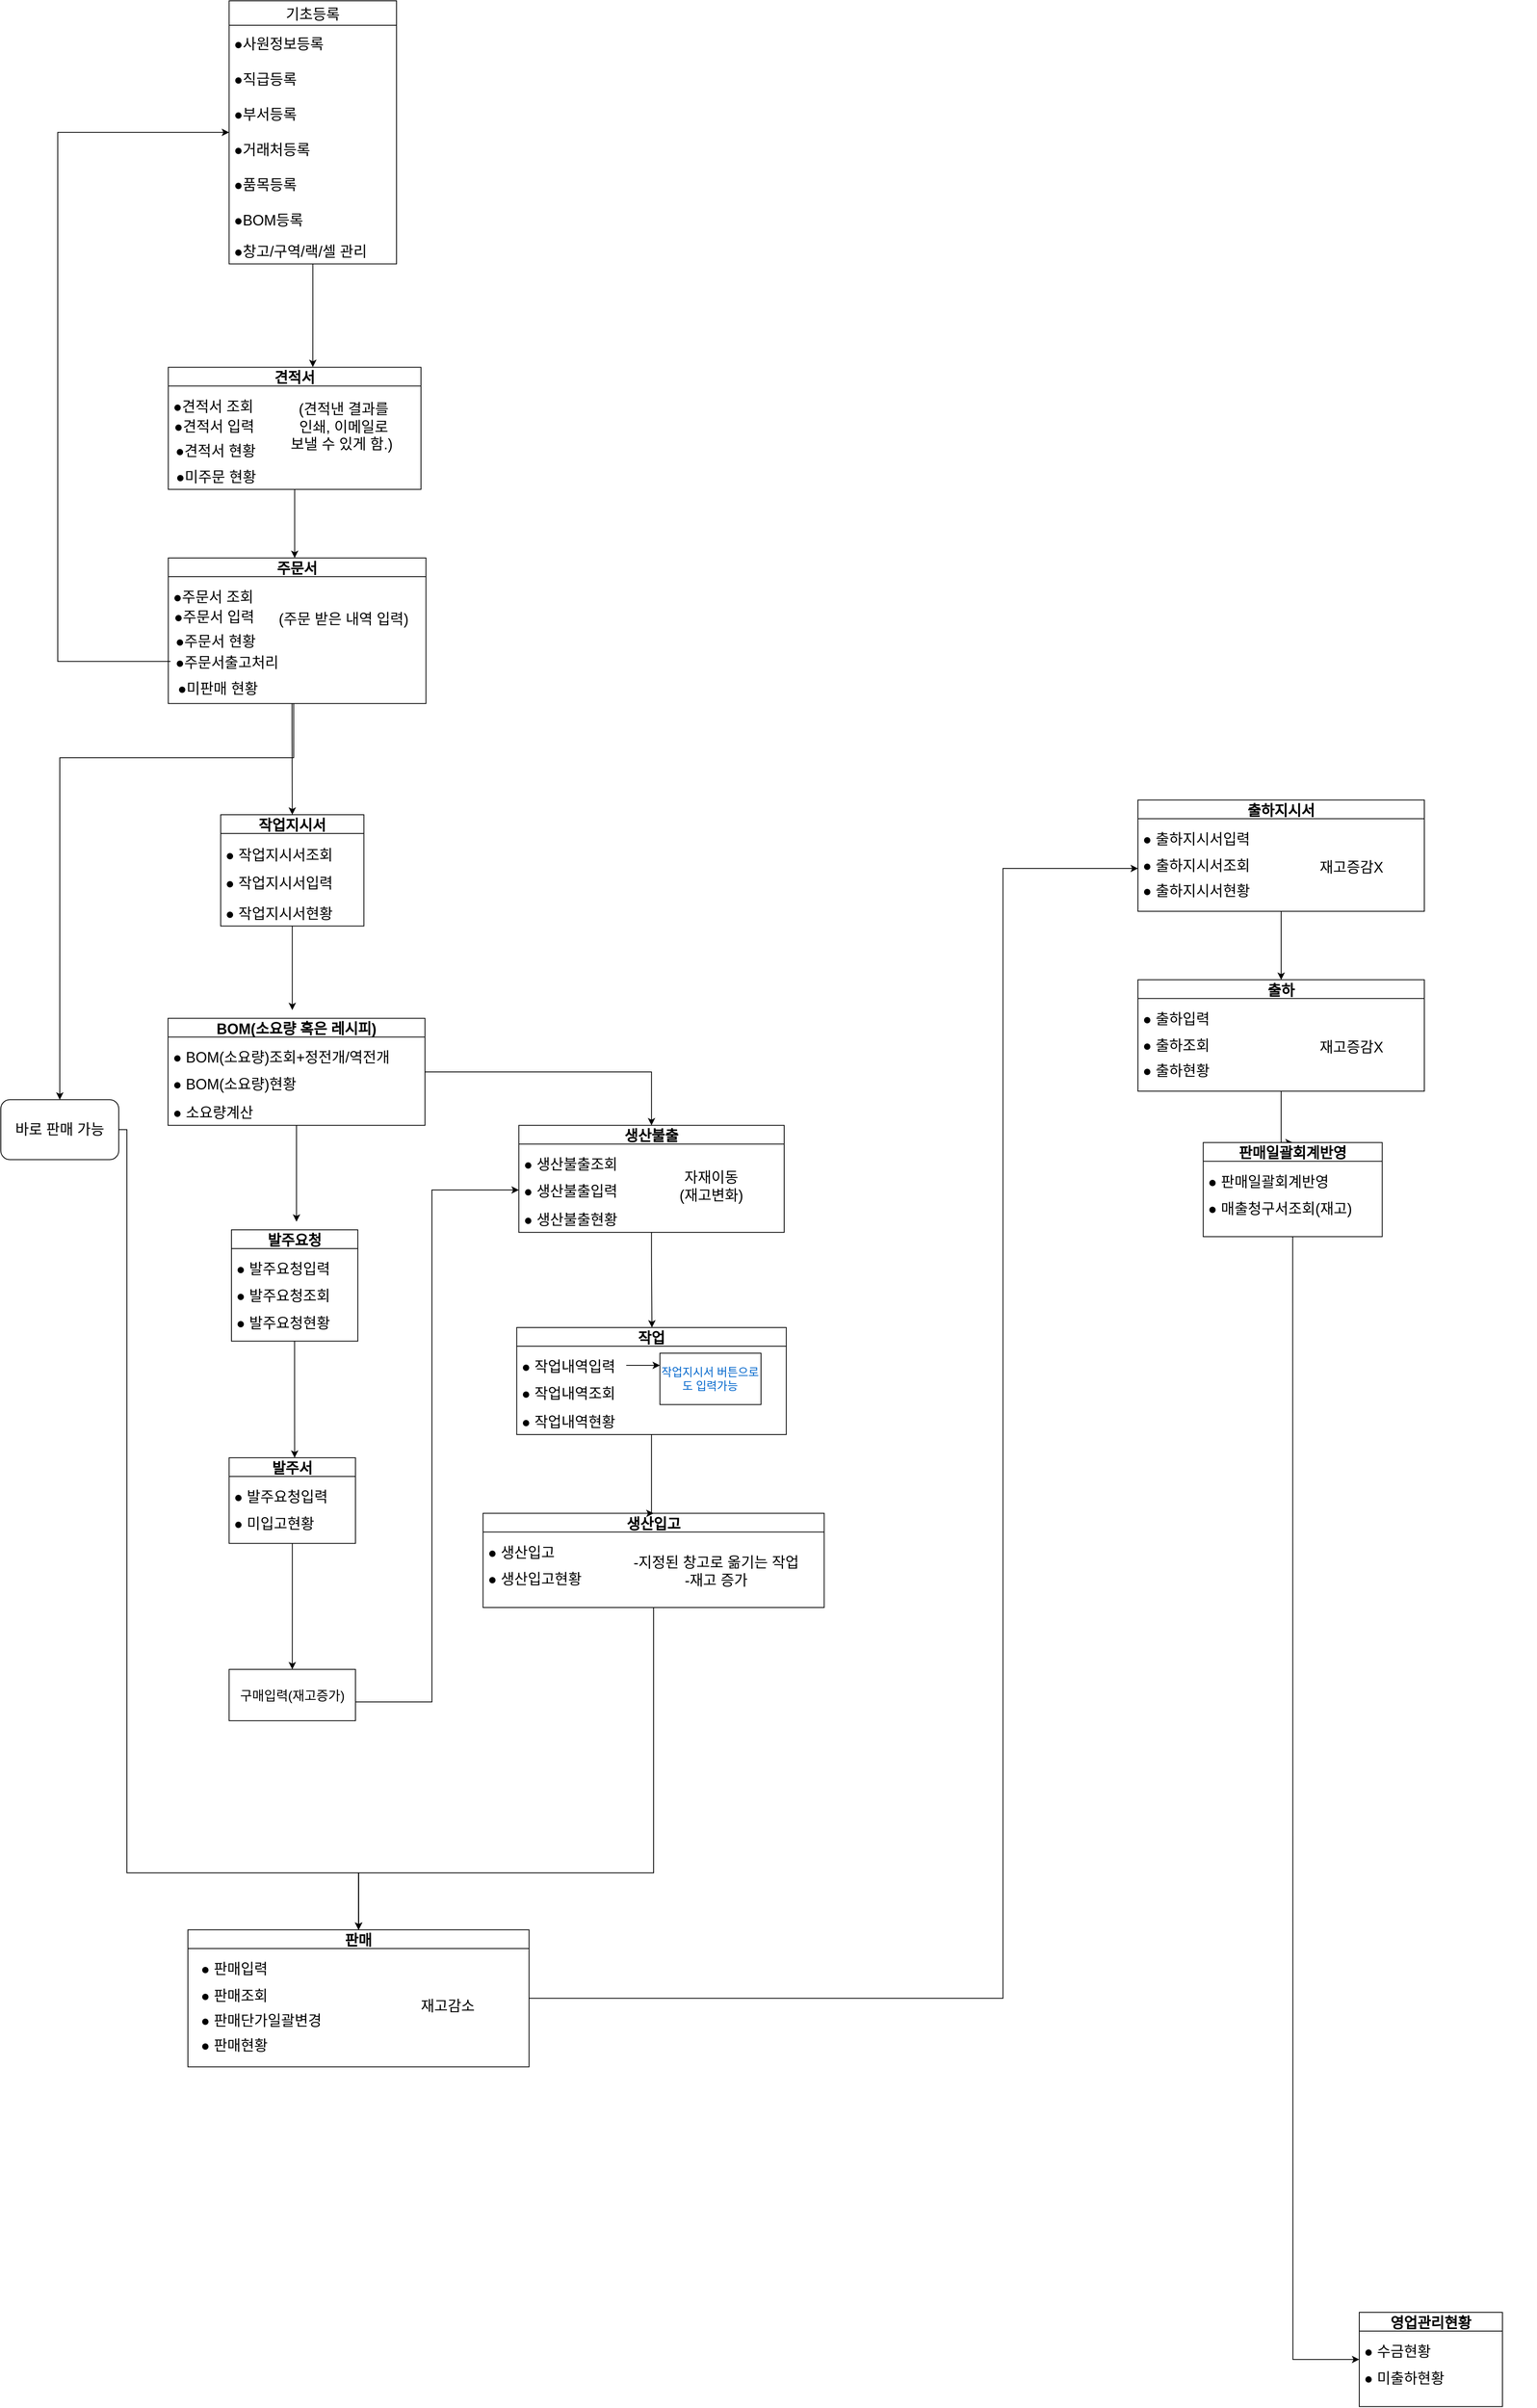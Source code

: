 <mxfile version="20.5.1" type="github">
  <diagram id="5_RhCOcCfbxicBXYQ8nO" name="페이지-1">
    <mxGraphModel dx="2016" dy="1030" grid="1" gridSize="10" guides="1" tooltips="1" connect="1" arrows="1" fold="1" page="1" pageScale="1" pageWidth="2339" pageHeight="3300" math="0" shadow="0">
      <root>
        <mxCell id="0" />
        <mxCell id="1" parent="0" />
        <mxCell id="AHGagjkNis5RdBJJzDHv-19" style="edgeStyle=orthogonalEdgeStyle;rounded=0;orthogonalLoop=1;jettySize=auto;html=1;entryX=0.5;entryY=0;entryDx=0;entryDy=0;" parent="1" source="I3NriYUVfdR380MBN8Mq-42" target="I3NriYUVfdR380MBN8Mq-81" edge="1">
          <mxGeometry relative="1" as="geometry">
            <Array as="points">
              <mxPoint x="668" y="930" />
              <mxPoint x="668" y="930" />
            </Array>
          </mxGeometry>
        </mxCell>
        <mxCell id="I3NriYUVfdR380MBN8Mq-48" value="" style="edgeStyle=orthogonalEdgeStyle;rounded=0;orthogonalLoop=1;jettySize=auto;html=1;fontSize=18;" parent="1" source="I3NriYUVfdR380MBN8Mq-29" target="I3NriYUVfdR380MBN8Mq-42" edge="1">
          <mxGeometry relative="1" as="geometry">
            <Array as="points">
              <mxPoint x="671.211" y="682.917" />
              <mxPoint x="671.211" y="682.917" />
            </Array>
          </mxGeometry>
        </mxCell>
        <mxCell id="I3NriYUVfdR380MBN8Mq-53" value="바로 판매 가능" style="rounded=1;whiteSpace=wrap;html=1;fontSize=18;container=0;" parent="1" vertex="1">
          <mxGeometry x="310" y="1380.104" width="144.97" height="73.646" as="geometry" />
        </mxCell>
        <mxCell id="I3NriYUVfdR380MBN8Mq-52" style="edgeStyle=orthogonalEdgeStyle;rounded=0;orthogonalLoop=1;jettySize=auto;html=1;fontSize=18;entryX=0.5;entryY=0;entryDx=0;entryDy=0;" parent="1" source="I3NriYUVfdR380MBN8Mq-42" target="I3NriYUVfdR380MBN8Mq-53" edge="1">
          <mxGeometry relative="1" as="geometry">
            <mxPoint x="486.036" y="1380.104" as="targetPoint" />
            <Array as="points">
              <mxPoint x="670" y="960" />
              <mxPoint x="383" y="960" />
            </Array>
          </mxGeometry>
        </mxCell>
        <mxCell id="AHGagjkNis5RdBJJzDHv-16" style="edgeStyle=orthogonalEdgeStyle;rounded=0;orthogonalLoop=1;jettySize=auto;html=1;entryX=0;entryY=0.5;entryDx=0;entryDy=0;" parent="1" source="I3NriYUVfdR380MBN8Mq-77" target="I3NriYUVfdR380MBN8Mq-95" edge="1">
          <mxGeometry relative="1" as="geometry">
            <Array as="points">
              <mxPoint x="840" y="2120" />
              <mxPoint x="840" y="1491" />
            </Array>
          </mxGeometry>
        </mxCell>
        <mxCell id="I3NriYUVfdR380MBN8Mq-77" value="&lt;span style=&quot;font-weight: normal;&quot;&gt;&lt;font style=&quot;font-size: 16px;&quot;&gt;구매입력(재고증가)&lt;/font&gt;&lt;/span&gt;" style="whiteSpace=wrap;html=1;fontSize=18;fontStyle=1;startSize=23;container=0;" parent="1" vertex="1">
          <mxGeometry x="590.658" y="2079.997" width="155.325" height="63.125" as="geometry" />
        </mxCell>
        <mxCell id="I3NriYUVfdR380MBN8Mq-165" style="edgeStyle=orthogonalEdgeStyle;rounded=0;orthogonalLoop=1;jettySize=auto;html=1;entryX=0.5;entryY=0;entryDx=0;entryDy=0;fontSize=14;fontColor=#0066CC;" parent="1" source="I3NriYUVfdR380MBN8Mq-67" target="I3NriYUVfdR380MBN8Mq-77" edge="1">
          <mxGeometry relative="1" as="geometry" />
        </mxCell>
        <mxCell id="AHGagjkNis5RdBJJzDHv-21" style="edgeStyle=orthogonalEdgeStyle;rounded=0;orthogonalLoop=1;jettySize=auto;html=1;" parent="1" source="I3NriYUVfdR380MBN8Mq-81" edge="1">
          <mxGeometry relative="1" as="geometry">
            <mxPoint x="668.325" y="1270" as="targetPoint" />
          </mxGeometry>
        </mxCell>
        <mxCell id="I3NriYUVfdR380MBN8Mq-81" value="작업지시서" style="swimlane;fontSize=18;container=0;" parent="1" vertex="1">
          <mxGeometry x="580.308" y="1030.001" width="176.036" height="136.771" as="geometry" />
        </mxCell>
        <mxCell id="I3NriYUVfdR380MBN8Mq-82" value="● 작업지시서조회" style="text;strokeColor=none;fillColor=none;align=left;verticalAlign=middle;spacingLeft=4;spacingRight=4;overflow=hidden;points=[[0,0.5],[1,0.5]];portConstraint=eastwest;rotatable=0;fontSize=18;container=0;" parent="I3NriYUVfdR380MBN8Mq-81" vertex="1">
          <mxGeometry y="31.562" width="165.68" height="33.099" as="geometry" />
        </mxCell>
        <mxCell id="I3NriYUVfdR380MBN8Mq-90" value="● 작업지시서입력" style="text;strokeColor=none;fillColor=none;align=left;verticalAlign=middle;spacingLeft=4;spacingRight=4;overflow=hidden;points=[[0,0.5],[1,0.5]];portConstraint=eastwest;rotatable=0;fontSize=18;container=0;" parent="I3NriYUVfdR380MBN8Mq-81" vertex="1">
          <mxGeometry y="67.028" width="165.68" height="30.637" as="geometry" />
        </mxCell>
        <mxCell id="I3NriYUVfdR380MBN8Mq-91" value="● 작업지시서현황" style="text;strokeColor=none;fillColor=none;align=left;verticalAlign=middle;spacingLeft=4;spacingRight=4;overflow=hidden;points=[[0,0.5],[1,0.5]];portConstraint=eastwest;rotatable=0;fontSize=18;container=0;" parent="I3NriYUVfdR380MBN8Mq-81" vertex="1">
          <mxGeometry y="103.672" width="165.68" height="33.099" as="geometry" />
        </mxCell>
        <mxCell id="I3NriYUVfdR380MBN8Mq-109" value="" style="edgeStyle=orthogonalEdgeStyle;rounded=0;orthogonalLoop=1;jettySize=auto;html=1;fontSize=14;fontColor=#0066CC;" parent="1" source="I3NriYUVfdR380MBN8Mq-93" target="I3NriYUVfdR380MBN8Mq-104" edge="1">
          <mxGeometry relative="1" as="geometry">
            <Array as="points">
              <mxPoint x="1110.444" y="1580" />
              <mxPoint x="1110.444" y="1580" />
            </Array>
          </mxGeometry>
        </mxCell>
        <mxCell id="I3NriYUVfdR380MBN8Mq-131" style="edgeStyle=orthogonalEdgeStyle;rounded=0;orthogonalLoop=1;jettySize=auto;html=1;exitX=1;exitY=0.5;exitDx=0;exitDy=0;entryX=0.5;entryY=0;entryDx=0;entryDy=0;fontSize=14;fontColor=#0066CC;" parent="1" source="I3NriYUVfdR380MBN8Mq-53" target="I3NriYUVfdR380MBN8Mq-124" edge="1">
          <mxGeometry relative="1" as="geometry">
            <Array as="points">
              <mxPoint x="465" y="1417" />
              <mxPoint x="465" y="2330" />
              <mxPoint x="750" y="2330" />
            </Array>
          </mxGeometry>
        </mxCell>
        <mxCell id="I3NriYUVfdR380MBN8Mq-128" value="" style="edgeStyle=orthogonalEdgeStyle;rounded=0;orthogonalLoop=1;jettySize=auto;html=1;fontSize=14;fontColor=#0066CC;" parent="1" source="I3NriYUVfdR380MBN8Mq-113" target="I3NriYUVfdR380MBN8Mq-124" edge="1">
          <mxGeometry relative="1" as="geometry">
            <Array as="points">
              <mxPoint x="1113" y="2330" />
              <mxPoint x="750" y="2330" />
            </Array>
          </mxGeometry>
        </mxCell>
        <mxCell id="I3NriYUVfdR380MBN8Mq-146" value="" style="edgeStyle=orthogonalEdgeStyle;rounded=0;orthogonalLoop=1;jettySize=auto;html=1;fontSize=14;fontColor=#0066CC;" parent="1" source="I3NriYUVfdR380MBN8Mq-124" target="I3NriYUVfdR380MBN8Mq-140" edge="1">
          <mxGeometry relative="1" as="geometry">
            <Array as="points">
              <mxPoint x="1542" y="2484" />
              <mxPoint x="1542" y="1096" />
            </Array>
          </mxGeometry>
        </mxCell>
        <mxCell id="I3NriYUVfdR380MBN8Mq-153" value="" style="edgeStyle=orthogonalEdgeStyle;rounded=0;orthogonalLoop=1;jettySize=auto;html=1;fontSize=14;fontColor=#0066CC;" parent="1" source="I3NriYUVfdR380MBN8Mq-140" target="I3NriYUVfdR380MBN8Mq-148" edge="1">
          <mxGeometry relative="1" as="geometry" />
        </mxCell>
        <mxCell id="I3NriYUVfdR380MBN8Mq-158" style="edgeStyle=orthogonalEdgeStyle;rounded=0;orthogonalLoop=1;jettySize=auto;html=1;entryX=0.5;entryY=0;entryDx=0;entryDy=0;fontSize=14;fontColor=#0066CC;" parent="1" source="I3NriYUVfdR380MBN8Mq-148" target="I3NriYUVfdR380MBN8Mq-154" edge="1">
          <mxGeometry relative="1" as="geometry">
            <Array as="points">
              <mxPoint x="1883.964" y="1422.188" />
              <mxPoint x="1883.964" y="1422.188" />
            </Array>
          </mxGeometry>
        </mxCell>
        <mxCell id="I3NriYUVfdR380MBN8Mq-163" value="" style="edgeStyle=orthogonalEdgeStyle;rounded=0;orthogonalLoop=1;jettySize=auto;html=1;fontSize=14;fontColor=#0066CC;" parent="1" source="I3NriYUVfdR380MBN8Mq-154" target="I3NriYUVfdR380MBN8Mq-160" edge="1">
          <mxGeometry relative="1" as="geometry">
            <Array as="points">
              <mxPoint x="1898.462" y="1611.562" />
              <mxPoint x="1898.462" y="1611.562" />
            </Array>
          </mxGeometry>
        </mxCell>
        <mxCell id="AHGagjkNis5RdBJJzDHv-12" style="edgeStyle=orthogonalEdgeStyle;rounded=0;orthogonalLoop=1;jettySize=auto;html=1;entryX=0.5;entryY=0;entryDx=0;entryDy=0;" parent="1" source="w64U8oKM1ITEqs8KXAiG-12" target="I3NriYUVfdR380MBN8Mq-93" edge="1">
          <mxGeometry relative="1" as="geometry">
            <mxPoint x="1160" y="1350" as="targetPoint" />
          </mxGeometry>
        </mxCell>
        <mxCell id="AHGagjkNis5RdBJJzDHv-46" style="edgeStyle=orthogonalEdgeStyle;rounded=0;orthogonalLoop=1;jettySize=auto;html=1;" parent="1" source="w64U8oKM1ITEqs8KXAiG-12" edge="1">
          <mxGeometry relative="1" as="geometry">
            <mxPoint x="673.505" y="1530" as="targetPoint" />
          </mxGeometry>
        </mxCell>
        <mxCell id="w64U8oKM1ITEqs8KXAiG-12" value="BOM(소요량 혹은 레시피)" style="swimlane;fontSize=18;container=0;" parent="1" vertex="1">
          <mxGeometry x="515.591" y="1280.16" width="315.828" height="131.51" as="geometry" />
        </mxCell>
        <mxCell id="I3NriYUVfdR380MBN8Mq-162" value="● 미출하현황" style="text;strokeColor=none;fillColor=none;align=left;verticalAlign=middle;spacingLeft=4;spacingRight=4;overflow=hidden;points=[[0,0.5],[1,0.5]];portConstraint=eastwest;rotatable=0;fontSize=18;container=0;" parent="1" vertex="1">
          <mxGeometry x="1980.005" y="2933.127" width="217.456" height="33.099" as="geometry" />
        </mxCell>
        <mxCell id="w64U8oKM1ITEqs8KXAiG-13" value="● BOM(소요량)조회+정전개/역전개" style="text;strokeColor=none;fillColor=none;align=left;verticalAlign=middle;spacingLeft=4;spacingRight=4;overflow=hidden;points=[[0,0.5],[1,0.5]];portConstraint=eastwest;rotatable=0;fontSize=18;container=0;" parent="1" vertex="1">
          <mxGeometry x="515.591" y="1310.186" width="310.651" height="33.099" as="geometry" />
        </mxCell>
        <mxCell id="w64U8oKM1ITEqs8KXAiG-14" value="● BOM(소요량)현황" style="text;strokeColor=none;fillColor=none;align=left;verticalAlign=middle;spacingLeft=4;spacingRight=4;overflow=hidden;points=[[0,0.5],[1,0.5]];portConstraint=eastwest;rotatable=0;fontSize=18;container=0;" parent="1" vertex="1">
          <mxGeometry x="515.591" y="1344.21" width="289.941" height="30.637" as="geometry" />
        </mxCell>
        <mxCell id="w64U8oKM1ITEqs8KXAiG-15" value="● 소요량계산" style="text;strokeColor=none;fillColor=none;align=left;verticalAlign=middle;spacingLeft=4;spacingRight=4;overflow=hidden;points=[[0,0.5],[1,0.5]];portConstraint=eastwest;rotatable=0;fontSize=18;container=0;" parent="1" vertex="1">
          <mxGeometry x="515.591" y="1378.003" width="248.521" height="33.099" as="geometry" />
        </mxCell>
        <mxCell id="AHGagjkNis5RdBJJzDHv-22" value="" style="group" parent="1" vertex="1" connectable="0">
          <mxGeometry x="539.996" y="2399.997" width="419.379" height="168.333" as="geometry" />
        </mxCell>
        <mxCell id="I3NriYUVfdR380MBN8Mq-124" value="판매" style="swimlane;fontSize=18;startSize=23;container=0;" parent="AHGagjkNis5RdBJJzDHv-22" vertex="1">
          <mxGeometry width="419.379" height="168.333" as="geometry" />
        </mxCell>
        <mxCell id="I3NriYUVfdR380MBN8Mq-125" value="● 판매입력" style="text;strokeColor=none;fillColor=none;align=left;verticalAlign=middle;spacingLeft=4;spacingRight=4;overflow=hidden;points=[[0,0.5],[1,0.5]];portConstraint=eastwest;rotatable=0;fontSize=18;container=0;" parent="AHGagjkNis5RdBJJzDHv-22" vertex="1">
          <mxGeometry x="10" y="30.026" width="134.615" height="33.099" as="geometry" />
        </mxCell>
        <mxCell id="I3NriYUVfdR380MBN8Mq-126" value="● 판매조회" style="text;strokeColor=none;fillColor=none;align=left;verticalAlign=middle;spacingLeft=4;spacingRight=4;overflow=hidden;points=[[0,0.5],[1,0.5]];portConstraint=eastwest;rotatable=0;fontSize=18;container=0;" parent="AHGagjkNis5RdBJJzDHv-22" vertex="1">
          <mxGeometry x="10" y="64.051" width="165.68" height="30.637" as="geometry" />
        </mxCell>
        <mxCell id="I3NriYUVfdR380MBN8Mq-127" value="재고감소" style="text;html=1;align=center;verticalAlign=middle;resizable=0;points=[];autosize=1;strokeColor=none;fillColor=none;fontSize=18;container=0;" parent="AHGagjkNis5RdBJJzDHv-22" vertex="1">
          <mxGeometry x="268.875" y="73.647" width="100" height="40" as="geometry" />
        </mxCell>
        <mxCell id="I3NriYUVfdR380MBN8Mq-137" value="● 판매단가일괄변경" style="text;strokeColor=none;fillColor=none;align=left;verticalAlign=middle;spacingLeft=4;spacingRight=4;overflow=hidden;points=[[0,0.5],[1,0.5]];portConstraint=eastwest;rotatable=0;fontSize=18;container=0;" parent="AHGagjkNis5RdBJJzDHv-22" vertex="1">
          <mxGeometry x="10" y="94.688" width="176.036" height="30.637" as="geometry" />
        </mxCell>
        <mxCell id="I3NriYUVfdR380MBN8Mq-138" value="● 판매현황" style="text;strokeColor=none;fillColor=none;align=left;verticalAlign=middle;spacingLeft=4;spacingRight=4;overflow=hidden;points=[[0,0.5],[1,0.5]];portConstraint=eastwest;rotatable=0;fontSize=18;container=0;" parent="AHGagjkNis5RdBJJzDHv-22" vertex="1">
          <mxGeometry x="10" y="125.324" width="165.68" height="30.637" as="geometry" />
        </mxCell>
        <mxCell id="AHGagjkNis5RdBJJzDHv-23" value="" style="group" parent="1" vertex="1" connectable="0">
          <mxGeometry x="590.658" y="1819.997" width="155.325" height="105.208" as="geometry" />
        </mxCell>
        <mxCell id="I3NriYUVfdR380MBN8Mq-67" value="발주서" style="swimlane;fontSize=18;container=0;" parent="AHGagjkNis5RdBJJzDHv-23" vertex="1">
          <mxGeometry width="155.325" height="105.208" as="geometry" />
        </mxCell>
        <mxCell id="I3NriYUVfdR380MBN8Mq-68" value="● 발주요청입력" style="text;strokeColor=none;fillColor=none;align=left;verticalAlign=middle;spacingLeft=4;spacingRight=4;overflow=hidden;points=[[0,0.5],[1,0.5]];portConstraint=eastwest;rotatable=0;fontSize=18;container=0;" parent="AHGagjkNis5RdBJJzDHv-23" vertex="1">
          <mxGeometry y="30.026" width="144.97" height="33.099" as="geometry" />
        </mxCell>
        <mxCell id="I3NriYUVfdR380MBN8Mq-69" value="● 미입고현황" style="text;strokeColor=none;fillColor=none;align=left;verticalAlign=middle;spacingLeft=4;spacingRight=4;overflow=hidden;points=[[0,0.5],[1,0.5]];portConstraint=eastwest;rotatable=0;fontSize=18;container=0;" parent="AHGagjkNis5RdBJJzDHv-23" vertex="1">
          <mxGeometry y="63.125" width="144.97" height="33.099" as="geometry" />
        </mxCell>
        <mxCell id="AHGagjkNis5RdBJJzDHv-26" value="" style="group" parent="1" vertex="1" connectable="0">
          <mxGeometry x="593.548" y="1540.004" width="155.325" height="136.771" as="geometry" />
        </mxCell>
        <mxCell id="I3NriYUVfdR380MBN8Mq-55" value="발주요청" style="swimlane;fontSize=18;container=0;" parent="AHGagjkNis5RdBJJzDHv-26" vertex="1">
          <mxGeometry width="155.325" height="136.771" as="geometry" />
        </mxCell>
        <mxCell id="I3NriYUVfdR380MBN8Mq-56" value="● 발주요청입력" style="text;strokeColor=none;fillColor=none;align=left;verticalAlign=middle;spacingLeft=4;spacingRight=4;overflow=hidden;points=[[0,0.5],[1,0.5]];portConstraint=eastwest;rotatable=0;fontSize=18;container=0;" parent="AHGagjkNis5RdBJJzDHv-26" vertex="1">
          <mxGeometry y="30.026" width="144.97" height="33.099" as="geometry" />
        </mxCell>
        <mxCell id="I3NriYUVfdR380MBN8Mq-63" value="● 발주요청조회" style="text;strokeColor=none;fillColor=none;align=left;verticalAlign=middle;spacingLeft=4;spacingRight=4;overflow=hidden;points=[[0,0.5],[1,0.5]];portConstraint=eastwest;rotatable=0;fontSize=18;container=0;" parent="AHGagjkNis5RdBJJzDHv-26" vertex="1">
          <mxGeometry y="63.125" width="144.97" height="33.099" as="geometry" />
        </mxCell>
        <mxCell id="I3NriYUVfdR380MBN8Mq-64" value="● 발주요청현황" style="text;strokeColor=none;fillColor=none;align=left;verticalAlign=middle;spacingLeft=4;spacingRight=4;overflow=hidden;points=[[0,0.5],[1,0.5]];portConstraint=eastwest;rotatable=0;fontSize=18;container=0;" parent="AHGagjkNis5RdBJJzDHv-26" vertex="1">
          <mxGeometry y="96.224" width="144.97" height="33.099" as="geometry" />
        </mxCell>
        <mxCell id="AHGagjkNis5RdBJJzDHv-27" value="" style="group" parent="1" vertex="1" connectable="0">
          <mxGeometry x="902.825" y="1888.263" width="419.379" height="115.729" as="geometry" />
        </mxCell>
        <mxCell id="I3NriYUVfdR380MBN8Mq-113" value="생산입고" style="swimlane;fontSize=18;startSize=23;container=0;" parent="AHGagjkNis5RdBJJzDHv-27" vertex="1">
          <mxGeometry width="419.379" height="115.729" as="geometry" />
        </mxCell>
        <mxCell id="I3NriYUVfdR380MBN8Mq-114" value="● 생산입고" style="text;strokeColor=none;fillColor=none;align=left;verticalAlign=middle;spacingLeft=4;spacingRight=4;overflow=hidden;points=[[0,0.5],[1,0.5]];portConstraint=eastwest;rotatable=0;fontSize=18;container=0;" parent="AHGagjkNis5RdBJJzDHv-27" vertex="1">
          <mxGeometry y="30.026" width="134.615" height="33.099" as="geometry" />
        </mxCell>
        <mxCell id="I3NriYUVfdR380MBN8Mq-115" value="● 생산입고현황" style="text;strokeColor=none;fillColor=none;align=left;verticalAlign=middle;spacingLeft=4;spacingRight=4;overflow=hidden;points=[[0,0.5],[1,0.5]];portConstraint=eastwest;rotatable=0;fontSize=18;container=0;" parent="AHGagjkNis5RdBJJzDHv-27" vertex="1">
          <mxGeometry y="64.051" width="165.68" height="30.637" as="geometry" />
        </mxCell>
        <mxCell id="I3NriYUVfdR380MBN8Mq-120" value="-지정된 창고로 옮기는 작업&lt;br&gt;-재고 증가" style="text;html=1;align=center;verticalAlign=middle;resizable=0;points=[];autosize=1;strokeColor=none;fillColor=none;fontSize=18;container=0;" parent="AHGagjkNis5RdBJJzDHv-27" vertex="1">
          <mxGeometry x="165.68" y="42.085" width="240" height="60" as="geometry" />
        </mxCell>
        <mxCell id="AHGagjkNis5RdBJJzDHv-28" value="" style="group" parent="1" vertex="1" connectable="0">
          <mxGeometry x="1980.005" y="2870.002" width="176.036" height="115.729" as="geometry" />
        </mxCell>
        <mxCell id="I3NriYUVfdR380MBN8Mq-160" value="영업관리현황" style="swimlane;fontSize=18;container=0;" parent="AHGagjkNis5RdBJJzDHv-28" vertex="1">
          <mxGeometry width="176.036" height="115.729" as="geometry" />
        </mxCell>
        <mxCell id="I3NriYUVfdR380MBN8Mq-161" value="● 수금현황" style="text;strokeColor=none;fillColor=none;align=left;verticalAlign=middle;spacingLeft=4;spacingRight=4;overflow=hidden;points=[[0,0.5],[1,0.5]];portConstraint=eastwest;rotatable=0;fontSize=18;container=0;" parent="AHGagjkNis5RdBJJzDHv-28" vertex="1">
          <mxGeometry y="30.026" width="176.036" height="33.099" as="geometry" />
        </mxCell>
        <mxCell id="AHGagjkNis5RdBJJzDHv-29" value="" style="group" parent="1" vertex="1" connectable="0">
          <mxGeometry x="944.244" y="1660" width="331.361" height="131.51" as="geometry" />
        </mxCell>
        <mxCell id="I3NriYUVfdR380MBN8Mq-104" value="작업" style="swimlane;fontSize=18;container=0;" parent="AHGagjkNis5RdBJJzDHv-29" vertex="1">
          <mxGeometry width="331.361" height="131.51" as="geometry" />
        </mxCell>
        <mxCell id="I3NriYUVfdR380MBN8Mq-105" value="● 작업내역입력" style="text;strokeColor=none;fillColor=none;align=left;verticalAlign=middle;spacingLeft=4;spacingRight=4;overflow=hidden;points=[[0,0.5],[1,0.5]];portConstraint=eastwest;rotatable=0;fontSize=18;container=0;" parent="AHGagjkNis5RdBJJzDHv-29" vertex="1">
          <mxGeometry y="30.026" width="134.615" height="33.099" as="geometry" />
        </mxCell>
        <mxCell id="I3NriYUVfdR380MBN8Mq-106" value="● 작업내역조회" style="text;strokeColor=none;fillColor=none;align=left;verticalAlign=middle;spacingLeft=4;spacingRight=4;overflow=hidden;points=[[0,0.5],[1,0.5]];portConstraint=eastwest;rotatable=0;fontSize=18;container=0;" parent="AHGagjkNis5RdBJJzDHv-29" vertex="1">
          <mxGeometry y="64.051" width="165.68" height="30.637" as="geometry" />
        </mxCell>
        <mxCell id="I3NriYUVfdR380MBN8Mq-107" value="● 작업내역현황" style="text;strokeColor=none;fillColor=none;align=left;verticalAlign=middle;spacingLeft=4;spacingRight=4;overflow=hidden;points=[[0,0.5],[1,0.5]];portConstraint=eastwest;rotatable=0;fontSize=18;container=0;" parent="AHGagjkNis5RdBJJzDHv-29" vertex="1">
          <mxGeometry y="97.844" width="165.68" height="33.099" as="geometry" />
        </mxCell>
        <mxCell id="I3NriYUVfdR380MBN8Mq-111" value="작업지시서 버튼으로도 입력가능" style="whiteSpace=wrap;html=1;fontSize=14;fontColor=#0066CC;container=0;" parent="AHGagjkNis5RdBJJzDHv-29" vertex="1">
          <mxGeometry x="176.036" y="31.562" width="124.26" height="63.125" as="geometry" />
        </mxCell>
        <mxCell id="I3NriYUVfdR380MBN8Mq-112" value="" style="edgeStyle=orthogonalEdgeStyle;rounded=0;orthogonalLoop=1;jettySize=auto;html=1;fontSize=14;fontColor=#0066CC;" parent="AHGagjkNis5RdBJJzDHv-29" source="I3NriYUVfdR380MBN8Mq-105" target="I3NriYUVfdR380MBN8Mq-111" edge="1">
          <mxGeometry relative="1" as="geometry">
            <Array as="points">
              <mxPoint x="144.97" y="46.292" />
              <mxPoint x="144.97" y="46.292" />
            </Array>
          </mxGeometry>
        </mxCell>
        <mxCell id="I3NriYUVfdR380MBN8Mq-119" value="" style="edgeStyle=orthogonalEdgeStyle;rounded=0;orthogonalLoop=1;jettySize=auto;html=1;fontSize=14;fontColor=#0066CC;entryX=0.5;entryY=0;entryDx=0;entryDy=0;" parent="1" source="I3NriYUVfdR380MBN8Mq-104" target="I3NriYUVfdR380MBN8Mq-113" edge="1">
          <mxGeometry relative="1" as="geometry">
            <mxPoint x="1112.515" y="1737.812" as="targetPoint" />
            <Array as="points">
              <mxPoint x="1110" y="1888" />
            </Array>
          </mxGeometry>
        </mxCell>
        <mxCell id="AHGagjkNis5RdBJJzDHv-30" value="" style="group" parent="1" vertex="1" connectable="0">
          <mxGeometry x="946.834" y="1411.667" width="326.183" height="131.51" as="geometry" />
        </mxCell>
        <mxCell id="I3NriYUVfdR380MBN8Mq-93" value="생산불출" style="swimlane;fontSize=18;container=0;" parent="AHGagjkNis5RdBJJzDHv-30" vertex="1">
          <mxGeometry width="326.183" height="131.51" as="geometry" />
        </mxCell>
        <mxCell id="I3NriYUVfdR380MBN8Mq-94" value="● 생산불출조회" style="text;strokeColor=none;fillColor=none;align=left;verticalAlign=middle;spacingLeft=4;spacingRight=4;overflow=hidden;points=[[0,0.5],[1,0.5]];portConstraint=eastwest;rotatable=0;fontSize=18;container=0;" parent="AHGagjkNis5RdBJJzDHv-30" vertex="1">
          <mxGeometry y="30.026" width="165.68" height="33.099" as="geometry" />
        </mxCell>
        <mxCell id="I3NriYUVfdR380MBN8Mq-95" value="● 생산불출입력" style="text;strokeColor=none;fillColor=none;align=left;verticalAlign=middle;spacingLeft=4;spacingRight=4;overflow=hidden;points=[[0,0.5],[1,0.5]];portConstraint=eastwest;rotatable=0;fontSize=18;container=0;" parent="AHGagjkNis5RdBJJzDHv-30" vertex="1">
          <mxGeometry y="64.051" width="165.68" height="30.637" as="geometry" />
        </mxCell>
        <mxCell id="I3NriYUVfdR380MBN8Mq-96" value="● 생산불출현황" style="text;strokeColor=none;fillColor=none;align=left;verticalAlign=middle;spacingLeft=4;spacingRight=4;overflow=hidden;points=[[0,0.5],[1,0.5]];portConstraint=eastwest;rotatable=0;fontSize=18;container=0;" parent="AHGagjkNis5RdBJJzDHv-30" vertex="1">
          <mxGeometry y="97.844" width="165.68" height="33.099" as="geometry" />
        </mxCell>
        <mxCell id="I3NriYUVfdR380MBN8Mq-102" value="자재이동&lt;br&gt;(재고변화)" style="text;html=1;align=center;verticalAlign=middle;resizable=0;points=[];autosize=1;strokeColor=none;fillColor=none;fontSize=18;container=0;" parent="AHGagjkNis5RdBJJzDHv-30" vertex="1">
          <mxGeometry x="181.212" y="45.241" width="110" height="60" as="geometry" />
        </mxCell>
        <mxCell id="AHGagjkNis5RdBJJzDHv-31" value="" style="group" parent="1" vertex="1" connectable="0">
          <mxGeometry x="1788.18" y="1432.708" width="220.044" height="115.729" as="geometry" />
        </mxCell>
        <mxCell id="I3NriYUVfdR380MBN8Mq-154" value="판매일괄회계반영" style="swimlane;fontSize=18;container=0;" parent="AHGagjkNis5RdBJJzDHv-31" vertex="1">
          <mxGeometry width="220.044" height="115.729" as="geometry" />
        </mxCell>
        <mxCell id="I3NriYUVfdR380MBN8Mq-155" value="● 판매일괄회계반영" style="text;strokeColor=none;fillColor=none;align=left;verticalAlign=middle;spacingLeft=4;spacingRight=4;overflow=hidden;points=[[0,0.5],[1,0.5]];portConstraint=eastwest;rotatable=0;fontSize=18;container=0;" parent="AHGagjkNis5RdBJJzDHv-31" vertex="1">
          <mxGeometry y="30.026" width="176.036" height="33.099" as="geometry" />
        </mxCell>
        <mxCell id="I3NriYUVfdR380MBN8Mq-156" value="● 매출청구서조회(재고)" style="text;strokeColor=none;fillColor=none;align=left;verticalAlign=middle;spacingLeft=4;spacingRight=4;overflow=hidden;points=[[0,0.5],[1,0.5]];portConstraint=eastwest;rotatable=0;fontSize=18;container=0;" parent="AHGagjkNis5RdBJJzDHv-31" vertex="1">
          <mxGeometry y="63.125" width="217.456" height="33.099" as="geometry" />
        </mxCell>
        <mxCell id="AHGagjkNis5RdBJJzDHv-32" value="" style="group" parent="1" vertex="1" connectable="0">
          <mxGeometry x="1707.929" y="1232.812" width="352.071" height="136.771" as="geometry" />
        </mxCell>
        <mxCell id="I3NriYUVfdR380MBN8Mq-148" value="출하" style="swimlane;fontSize=18;startSize=23;container=0;" parent="AHGagjkNis5RdBJJzDHv-32" vertex="1">
          <mxGeometry width="352.071" height="136.771" as="geometry" />
        </mxCell>
        <mxCell id="I3NriYUVfdR380MBN8Mq-149" value="● 출하입력" style="text;strokeColor=none;fillColor=none;align=left;verticalAlign=middle;spacingLeft=4;spacingRight=4;overflow=hidden;points=[[0,0.5],[1,0.5]];portConstraint=eastwest;rotatable=0;fontSize=18;container=0;" parent="AHGagjkNis5RdBJJzDHv-32" vertex="1">
          <mxGeometry y="30.026" width="165.68" height="33.099" as="geometry" />
        </mxCell>
        <mxCell id="I3NriYUVfdR380MBN8Mq-150" value="● 출하조회" style="text;strokeColor=none;fillColor=none;align=left;verticalAlign=middle;spacingLeft=4;spacingRight=4;overflow=hidden;points=[[0,0.5],[1,0.5]];portConstraint=eastwest;rotatable=0;fontSize=18;container=0;" parent="AHGagjkNis5RdBJJzDHv-32" vertex="1">
          <mxGeometry y="64.051" width="165.68" height="30.637" as="geometry" />
        </mxCell>
        <mxCell id="I3NriYUVfdR380MBN8Mq-151" value="재고증감X" style="text;html=1;align=center;verticalAlign=middle;resizable=0;points=[];autosize=1;strokeColor=none;fillColor=none;fontSize=18;container=0;" parent="AHGagjkNis5RdBJJzDHv-32" vertex="1">
          <mxGeometry x="207.1" y="63.127" width="110" height="40" as="geometry" />
        </mxCell>
        <mxCell id="I3NriYUVfdR380MBN8Mq-152" value="● 출하현황" style="text;strokeColor=none;fillColor=none;align=left;verticalAlign=middle;spacingLeft=4;spacingRight=4;overflow=hidden;points=[[0,0.5],[1,0.5]];portConstraint=eastwest;rotatable=0;fontSize=18;container=0;" parent="AHGagjkNis5RdBJJzDHv-32" vertex="1">
          <mxGeometry y="94.688" width="176.036" height="30.637" as="geometry" />
        </mxCell>
        <mxCell id="AHGagjkNis5RdBJJzDHv-33" value="" style="group" parent="1" vertex="1" connectable="0">
          <mxGeometry x="1707.929" y="1011.875" width="352.071" height="136.771" as="geometry" />
        </mxCell>
        <mxCell id="I3NriYUVfdR380MBN8Mq-140" value="출하지시서" style="swimlane;fontSize=18;startSize=23;container=0;" parent="AHGagjkNis5RdBJJzDHv-33" vertex="1">
          <mxGeometry width="352.071" height="136.771" as="geometry" />
        </mxCell>
        <mxCell id="I3NriYUVfdR380MBN8Mq-141" value="● 출하지시서입력" style="text;strokeColor=none;fillColor=none;align=left;verticalAlign=middle;spacingLeft=4;spacingRight=4;overflow=hidden;points=[[0,0.5],[1,0.5]];portConstraint=eastwest;rotatable=0;fontSize=18;container=0;" parent="AHGagjkNis5RdBJJzDHv-33" vertex="1">
          <mxGeometry y="30.026" width="165.68" height="33.099" as="geometry" />
        </mxCell>
        <mxCell id="I3NriYUVfdR380MBN8Mq-142" value="● 출하지시서조회" style="text;strokeColor=none;fillColor=none;align=left;verticalAlign=middle;spacingLeft=4;spacingRight=4;overflow=hidden;points=[[0,0.5],[1,0.5]];portConstraint=eastwest;rotatable=0;fontSize=18;container=0;" parent="AHGagjkNis5RdBJJzDHv-33" vertex="1">
          <mxGeometry y="64.051" width="165.68" height="30.637" as="geometry" />
        </mxCell>
        <mxCell id="I3NriYUVfdR380MBN8Mq-143" value="재고증감X" style="text;html=1;align=center;verticalAlign=middle;resizable=0;points=[];autosize=1;strokeColor=none;fillColor=none;fontSize=18;container=0;" parent="AHGagjkNis5RdBJJzDHv-33" vertex="1">
          <mxGeometry x="207.1" y="63.127" width="110" height="40" as="geometry" />
        </mxCell>
        <mxCell id="I3NriYUVfdR380MBN8Mq-144" value="● 출하지시서현황" style="text;strokeColor=none;fillColor=none;align=left;verticalAlign=middle;spacingLeft=4;spacingRight=4;overflow=hidden;points=[[0,0.5],[1,0.5]];portConstraint=eastwest;rotatable=0;fontSize=18;container=0;" parent="AHGagjkNis5RdBJJzDHv-33" vertex="1">
          <mxGeometry y="94.688" width="176.036" height="30.637" as="geometry" />
        </mxCell>
        <mxCell id="AHGagjkNis5RdBJJzDHv-34" value="" style="group" parent="1" vertex="1" connectable="0">
          <mxGeometry x="515.886" y="714.479" width="316.77" height="178.854" as="geometry" />
        </mxCell>
        <mxCell id="I3NriYUVfdR380MBN8Mq-42" value="주문서" style="swimlane;fontSize=18;container=0;" parent="AHGagjkNis5RdBJJzDHv-34" vertex="1">
          <mxGeometry width="316.77" height="178.854" as="geometry" />
        </mxCell>
        <mxCell id="I3NriYUVfdR380MBN8Mq-43" value="●주문서 조회" style="text;strokeColor=none;fillColor=none;align=left;verticalAlign=middle;spacingLeft=4;spacingRight=4;overflow=hidden;points=[[0,0.5],[1,0.5]];portConstraint=eastwest;rotatable=0;fontSize=18;container=0;" parent="AHGagjkNis5RdBJJzDHv-34" vertex="1">
          <mxGeometry y="30.026" width="124.26" height="33.099" as="geometry" />
        </mxCell>
        <mxCell id="I3NriYUVfdR380MBN8Mq-44" value="●주문서출고처리" style="text;strokeColor=none;fillColor=none;align=left;verticalAlign=middle;spacingLeft=4;spacingRight=4;overflow=hidden;points=[[0,0.5],[1,0.5]];portConstraint=eastwest;rotatable=0;fontSize=18;container=0;" parent="AHGagjkNis5RdBJJzDHv-34" vertex="1">
          <mxGeometry x="2.817" y="114.088" width="162.864" height="26.018" as="geometry" />
        </mxCell>
        <mxCell id="I3NriYUVfdR380MBN8Mq-45" value="●주문서 현황" style="text;strokeColor=none;fillColor=none;align=left;verticalAlign=middle;spacingLeft=4;spacingRight=4;overflow=hidden;points=[[0,0.5],[1,0.5]];portConstraint=eastwest;rotatable=0;fontSize=18;container=0;" parent="AHGagjkNis5RdBJJzDHv-34" vertex="1">
          <mxGeometry x="2.824" y="88.067" width="118.612" height="26.02" as="geometry" />
        </mxCell>
        <mxCell id="I3NriYUVfdR380MBN8Mq-46" value="●주문서 입력" style="text;strokeColor=none;fillColor=none;align=left;verticalAlign=middle;spacingLeft=4;spacingRight=4;overflow=hidden;points=[[0,0.5],[1,0.5]];portConstraint=eastwest;rotatable=0;fontSize=18;container=0;" parent="AHGagjkNis5RdBJJzDHv-34" vertex="1">
          <mxGeometry x="1.13" y="59.148" width="118.612" height="24.018" as="geometry" />
        </mxCell>
        <mxCell id="I3NriYUVfdR380MBN8Mq-47" value="(주문 받은 내역 입력)" style="text;html=1;align=center;verticalAlign=middle;resizable=0;points=[];autosize=1;strokeColor=none;fillColor=none;fontSize=18;container=0;" parent="AHGagjkNis5RdBJJzDHv-34" vertex="1">
          <mxGeometry x="120.024" y="55.068" width="190" height="40" as="geometry" />
        </mxCell>
        <mxCell id="I3NriYUVfdR380MBN8Mq-49" value="●미판매 현황" style="text;strokeColor=none;fillColor=none;align=left;verticalAlign=middle;spacingLeft=4;spacingRight=4;overflow=hidden;points=[[0,0.5],[1,0.5]];portConstraint=eastwest;rotatable=0;fontSize=18;container=0;" parent="AHGagjkNis5RdBJJzDHv-34" vertex="1">
          <mxGeometry x="5.646" y="146.109" width="118.612" height="26.02" as="geometry" />
        </mxCell>
        <mxCell id="AHGagjkNis5RdBJJzDHv-35" value="" style="group" parent="1" vertex="1" connectable="0">
          <mxGeometry x="515.886" y="480.198" width="310.651" height="150.114" as="geometry" />
        </mxCell>
        <mxCell id="I3NriYUVfdR380MBN8Mq-29" value="견적서" style="swimlane;fontSize=18;container=0;" parent="AHGagjkNis5RdBJJzDHv-35" vertex="1">
          <mxGeometry width="310.651" height="150.114" as="geometry" />
        </mxCell>
        <mxCell id="I3NriYUVfdR380MBN8Mq-34" value="●견적서 조회" style="text;strokeColor=none;fillColor=none;align=left;verticalAlign=middle;spacingLeft=4;spacingRight=4;overflow=hidden;points=[[0,0.5],[1,0.5]];portConstraint=eastwest;rotatable=0;fontSize=18;container=0;" parent="AHGagjkNis5RdBJJzDHv-35" vertex="1">
          <mxGeometry y="30.026" width="124.26" height="33.099" as="geometry" />
        </mxCell>
        <mxCell id="I3NriYUVfdR380MBN8Mq-38" value="●미주문 현황" style="text;strokeColor=none;fillColor=none;align=left;verticalAlign=middle;spacingLeft=4;spacingRight=4;overflow=hidden;points=[[0,0.5],[1,0.5]];portConstraint=eastwest;rotatable=0;fontSize=18;container=0;" parent="AHGagjkNis5RdBJJzDHv-35" vertex="1">
          <mxGeometry x="3.389" y="120.091" width="118.612" height="26.02" as="geometry" />
        </mxCell>
        <mxCell id="I3NriYUVfdR380MBN8Mq-37" value="●견적서 현황" style="text;strokeColor=none;fillColor=none;align=left;verticalAlign=middle;spacingLeft=4;spacingRight=4;overflow=hidden;points=[[0,0.5],[1,0.5]];portConstraint=eastwest;rotatable=0;fontSize=18;container=0;" parent="AHGagjkNis5RdBJJzDHv-35" vertex="1">
          <mxGeometry x="2.824" y="88.067" width="118.612" height="26.02" as="geometry" />
        </mxCell>
        <mxCell id="I3NriYUVfdR380MBN8Mq-36" value="●견적서 입력" style="text;strokeColor=none;fillColor=none;align=left;verticalAlign=middle;spacingLeft=4;spacingRight=4;overflow=hidden;points=[[0,0.5],[1,0.5]];portConstraint=eastwest;rotatable=0;fontSize=18;container=0;" parent="AHGagjkNis5RdBJJzDHv-35" vertex="1">
          <mxGeometry x="1.13" y="59.148" width="118.612" height="24.018" as="geometry" />
        </mxCell>
        <mxCell id="I3NriYUVfdR380MBN8Mq-39" value="(견적낸 결과를&lt;br&gt;인쇄, 이메일로 &lt;br&gt;보낼 수 있게 함.)&amp;nbsp;" style="text;html=1;align=center;verticalAlign=middle;resizable=0;points=[];autosize=1;strokeColor=none;fillColor=none;fontSize=18;container=0;" parent="AHGagjkNis5RdBJJzDHv-35" vertex="1">
          <mxGeometry x="135.557" y="34.026" width="160" height="80" as="geometry" />
        </mxCell>
        <mxCell id="AHGagjkNis5RdBJJzDHv-44" style="edgeStyle=orthogonalEdgeStyle;rounded=0;orthogonalLoop=1;jettySize=auto;html=1;" parent="1" source="I3NriYUVfdR380MBN8Mq-22" edge="1">
          <mxGeometry relative="1" as="geometry">
            <mxPoint x="693.565" y="480" as="targetPoint" />
          </mxGeometry>
        </mxCell>
        <mxCell id="I3NriYUVfdR380MBN8Mq-22" value="기초등록" style="swimlane;fontStyle=0;childLayout=stackLayout;horizontal=1;startSize=30;horizontalStack=0;resizeParent=1;resizeParentMax=0;resizeLast=0;collapsible=1;marginBottom=0;fontSize=18;container=0;" parent="1" vertex="1">
          <mxGeometry x="590.66" y="30.0" width="205.81" height="323.242" as="geometry">
            <mxRectangle x="4.191" width="110" height="40" as="alternateBounds" />
          </mxGeometry>
        </mxCell>
        <mxCell id="I3NriYUVfdR380MBN8Mq-23" value="●사원정보등록" style="text;strokeColor=none;fillColor=none;align=left;verticalAlign=middle;spacingLeft=4;spacingRight=4;overflow=hidden;points=[[0,0.5],[1,0.5]];portConstraint=eastwest;rotatable=0;fontSize=18;container=0;" parent="I3NriYUVfdR380MBN8Mq-22" vertex="1">
          <mxGeometry y="30" width="205.81" height="43.244" as="geometry" />
        </mxCell>
        <mxCell id="I3NriYUVfdR380MBN8Mq-31" value="●직급등록" style="text;strokeColor=none;fillColor=none;align=left;verticalAlign=middle;spacingLeft=4;spacingRight=4;overflow=hidden;points=[[0,0.5],[1,0.5]];portConstraint=eastwest;rotatable=0;fontSize=18;container=0;" parent="I3NriYUVfdR380MBN8Mq-22" vertex="1">
          <mxGeometry y="73.244" width="205.81" height="43.244" as="geometry" />
        </mxCell>
        <mxCell id="I3NriYUVfdR380MBN8Mq-25" value="●부서등록" style="text;strokeColor=none;fillColor=none;align=left;verticalAlign=middle;spacingLeft=4;spacingRight=4;overflow=hidden;points=[[0,0.5],[1,0.5]];portConstraint=eastwest;rotatable=0;fontSize=18;container=0;" parent="I3NriYUVfdR380MBN8Mq-22" vertex="1">
          <mxGeometry y="116.487" width="205.81" height="43.244" as="geometry" />
        </mxCell>
        <mxCell id="I3NriYUVfdR380MBN8Mq-24" value="●거래처등록" style="text;strokeColor=none;fillColor=none;align=left;verticalAlign=middle;spacingLeft=4;spacingRight=4;overflow=hidden;points=[[0,0.5],[1,0.5]];portConstraint=eastwest;rotatable=0;fontSize=18;container=0;" parent="I3NriYUVfdR380MBN8Mq-22" vertex="1">
          <mxGeometry y="159.731" width="205.81" height="43.244" as="geometry" />
        </mxCell>
        <mxCell id="AHGagjkNis5RdBJJzDHv-38" value="●품목등록" style="text;strokeColor=none;fillColor=none;align=left;verticalAlign=middle;spacingLeft=4;spacingRight=4;overflow=hidden;points=[[0,0.5],[1,0.5]];portConstraint=eastwest;rotatable=0;fontSize=18;container=0;" parent="I3NriYUVfdR380MBN8Mq-22" vertex="1">
          <mxGeometry y="202.975" width="205.81" height="43.244" as="geometry" />
        </mxCell>
        <mxCell id="AHGagjkNis5RdBJJzDHv-39" value="●BOM등록" style="text;strokeColor=none;fillColor=none;align=left;verticalAlign=middle;spacingLeft=4;spacingRight=4;overflow=hidden;points=[[0,0.5],[1,0.5]];portConstraint=eastwest;rotatable=0;fontSize=18;container=0;" parent="I3NriYUVfdR380MBN8Mq-22" vertex="1">
          <mxGeometry y="246.219" width="205.81" height="43.244" as="geometry" />
        </mxCell>
        <mxCell id="AHGagjkNis5RdBJJzDHv-41" value="●창고/구역/랙/셀 관리" style="text;strokeColor=none;fillColor=none;align=left;verticalAlign=middle;spacingLeft=4;spacingRight=4;overflow=hidden;points=[[0,0.5],[1,0.5]];portConstraint=eastwest;rotatable=0;fontSize=18;container=0;" parent="I3NriYUVfdR380MBN8Mq-22" vertex="1">
          <mxGeometry y="289.462" width="205.81" height="33.78" as="geometry" />
        </mxCell>
        <mxCell id="AHGagjkNis5RdBJJzDHv-43" style="edgeStyle=orthogonalEdgeStyle;rounded=0;orthogonalLoop=1;jettySize=auto;html=1;entryX=0;entryY=0.5;entryDx=0;entryDy=0;" parent="1" source="I3NriYUVfdR380MBN8Mq-44" target="I3NriYUVfdR380MBN8Mq-22" edge="1">
          <mxGeometry relative="1" as="geometry">
            <Array as="points">
              <mxPoint x="380" y="842" />
              <mxPoint x="380" y="192" />
            </Array>
          </mxGeometry>
        </mxCell>
        <mxCell id="AHGagjkNis5RdBJJzDHv-45" style="edgeStyle=orthogonalEdgeStyle;rounded=0;orthogonalLoop=1;jettySize=auto;html=1;" parent="1" source="I3NriYUVfdR380MBN8Mq-55" edge="1">
          <mxGeometry relative="1" as="geometry">
            <mxPoint x="671.211" y="1820" as="targetPoint" />
          </mxGeometry>
        </mxCell>
      </root>
    </mxGraphModel>
  </diagram>
</mxfile>
